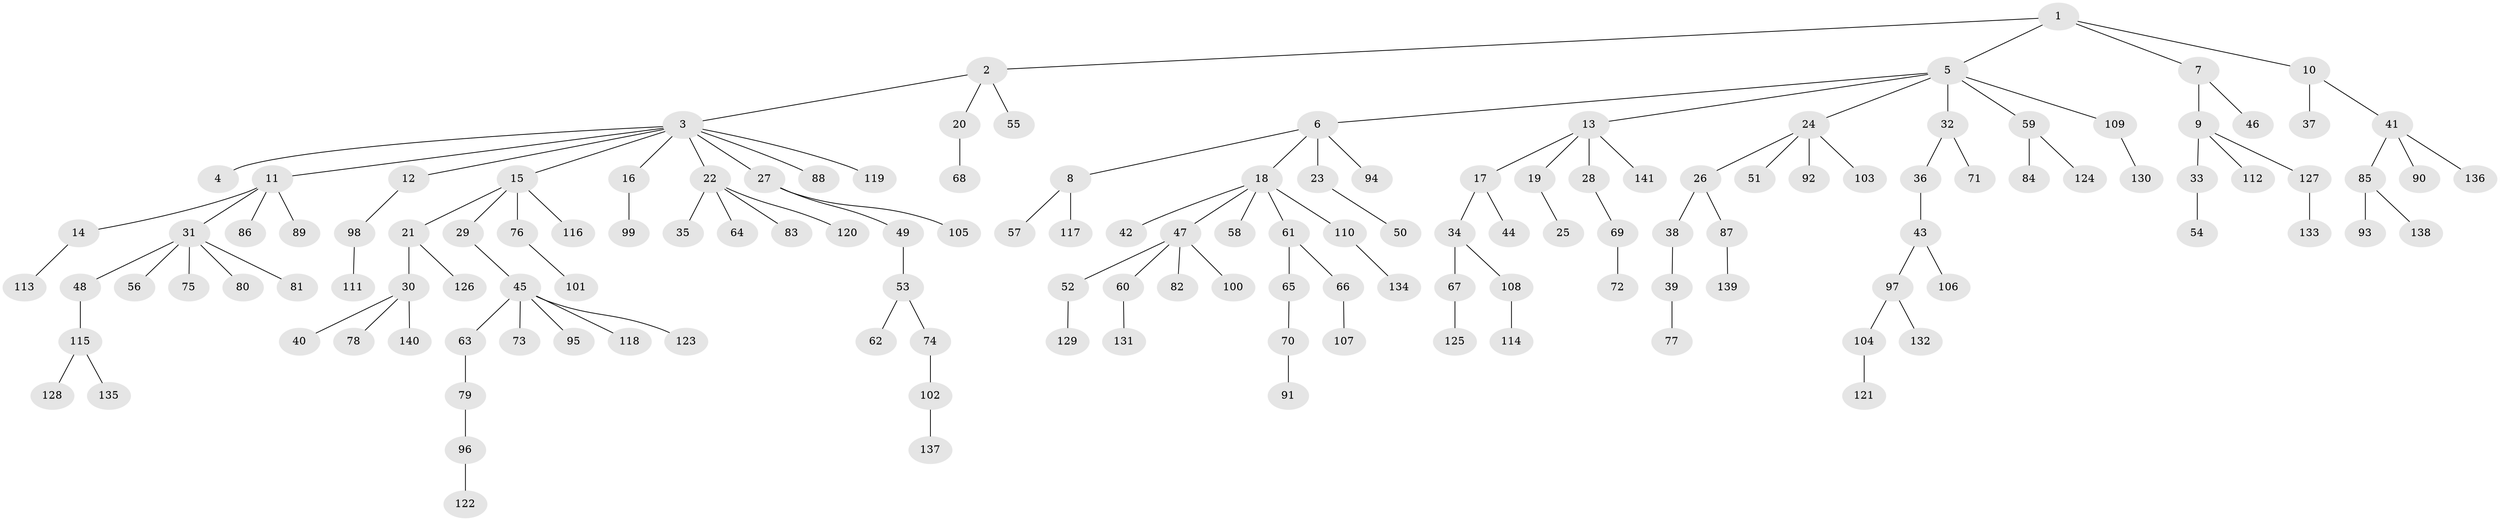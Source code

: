 // Generated by graph-tools (version 1.1) at 2025/50/03/09/25 03:50:18]
// undirected, 141 vertices, 140 edges
graph export_dot {
graph [start="1"]
  node [color=gray90,style=filled];
  1;
  2;
  3;
  4;
  5;
  6;
  7;
  8;
  9;
  10;
  11;
  12;
  13;
  14;
  15;
  16;
  17;
  18;
  19;
  20;
  21;
  22;
  23;
  24;
  25;
  26;
  27;
  28;
  29;
  30;
  31;
  32;
  33;
  34;
  35;
  36;
  37;
  38;
  39;
  40;
  41;
  42;
  43;
  44;
  45;
  46;
  47;
  48;
  49;
  50;
  51;
  52;
  53;
  54;
  55;
  56;
  57;
  58;
  59;
  60;
  61;
  62;
  63;
  64;
  65;
  66;
  67;
  68;
  69;
  70;
  71;
  72;
  73;
  74;
  75;
  76;
  77;
  78;
  79;
  80;
  81;
  82;
  83;
  84;
  85;
  86;
  87;
  88;
  89;
  90;
  91;
  92;
  93;
  94;
  95;
  96;
  97;
  98;
  99;
  100;
  101;
  102;
  103;
  104;
  105;
  106;
  107;
  108;
  109;
  110;
  111;
  112;
  113;
  114;
  115;
  116;
  117;
  118;
  119;
  120;
  121;
  122;
  123;
  124;
  125;
  126;
  127;
  128;
  129;
  130;
  131;
  132;
  133;
  134;
  135;
  136;
  137;
  138;
  139;
  140;
  141;
  1 -- 2;
  1 -- 5;
  1 -- 7;
  1 -- 10;
  2 -- 3;
  2 -- 20;
  2 -- 55;
  3 -- 4;
  3 -- 11;
  3 -- 12;
  3 -- 15;
  3 -- 16;
  3 -- 22;
  3 -- 27;
  3 -- 88;
  3 -- 119;
  5 -- 6;
  5 -- 13;
  5 -- 24;
  5 -- 32;
  5 -- 59;
  5 -- 109;
  6 -- 8;
  6 -- 18;
  6 -- 23;
  6 -- 94;
  7 -- 9;
  7 -- 46;
  8 -- 57;
  8 -- 117;
  9 -- 33;
  9 -- 112;
  9 -- 127;
  10 -- 37;
  10 -- 41;
  11 -- 14;
  11 -- 31;
  11 -- 86;
  11 -- 89;
  12 -- 98;
  13 -- 17;
  13 -- 19;
  13 -- 28;
  13 -- 141;
  14 -- 113;
  15 -- 21;
  15 -- 29;
  15 -- 76;
  15 -- 116;
  16 -- 99;
  17 -- 34;
  17 -- 44;
  18 -- 42;
  18 -- 47;
  18 -- 58;
  18 -- 61;
  18 -- 110;
  19 -- 25;
  20 -- 68;
  21 -- 30;
  21 -- 126;
  22 -- 35;
  22 -- 64;
  22 -- 83;
  22 -- 120;
  23 -- 50;
  24 -- 26;
  24 -- 51;
  24 -- 92;
  24 -- 103;
  26 -- 38;
  26 -- 87;
  27 -- 49;
  27 -- 105;
  28 -- 69;
  29 -- 45;
  30 -- 40;
  30 -- 78;
  30 -- 140;
  31 -- 48;
  31 -- 56;
  31 -- 75;
  31 -- 80;
  31 -- 81;
  32 -- 36;
  32 -- 71;
  33 -- 54;
  34 -- 67;
  34 -- 108;
  36 -- 43;
  38 -- 39;
  39 -- 77;
  41 -- 85;
  41 -- 90;
  41 -- 136;
  43 -- 97;
  43 -- 106;
  45 -- 63;
  45 -- 73;
  45 -- 95;
  45 -- 118;
  45 -- 123;
  47 -- 52;
  47 -- 60;
  47 -- 82;
  47 -- 100;
  48 -- 115;
  49 -- 53;
  52 -- 129;
  53 -- 62;
  53 -- 74;
  59 -- 84;
  59 -- 124;
  60 -- 131;
  61 -- 65;
  61 -- 66;
  63 -- 79;
  65 -- 70;
  66 -- 107;
  67 -- 125;
  69 -- 72;
  70 -- 91;
  74 -- 102;
  76 -- 101;
  79 -- 96;
  85 -- 93;
  85 -- 138;
  87 -- 139;
  96 -- 122;
  97 -- 104;
  97 -- 132;
  98 -- 111;
  102 -- 137;
  104 -- 121;
  108 -- 114;
  109 -- 130;
  110 -- 134;
  115 -- 128;
  115 -- 135;
  127 -- 133;
}
